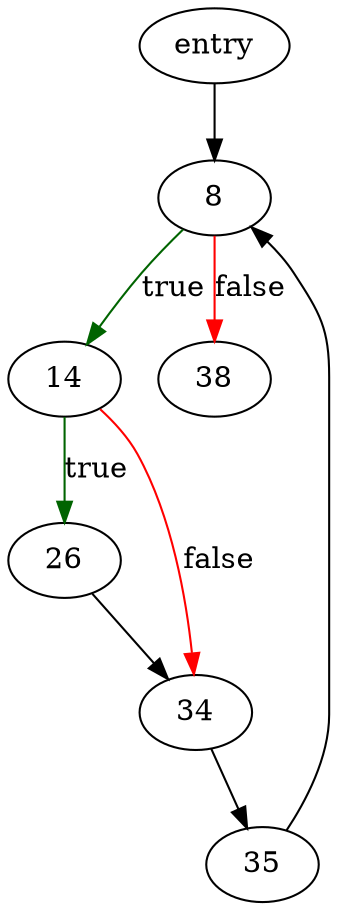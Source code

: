 digraph "addToSavepointBitvecs" {
	// Node definitions.
	2 [label=entry];
	8;
	14;
	26;
	34;
	35;
	38;

	// Edge definitions.
	2 -> 8;
	8 -> 14 [
		color=darkgreen
		label=true
	];
	8 -> 38 [
		color=red
		label=false
	];
	14 -> 26 [
		color=darkgreen
		label=true
	];
	14 -> 34 [
		color=red
		label=false
	];
	26 -> 34;
	34 -> 35;
	35 -> 8;
}